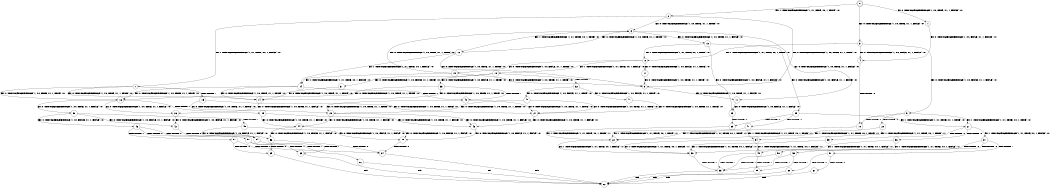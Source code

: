 digraph BCG {
size = "7, 10.5";
center = TRUE;
node [shape = circle];
0 [peripheries = 2];
0 -> 1 [label = "EX !0 !ATOMIC_EXCH_BRANCH (1, +0, TRUE, +1, 1, FALSE) !:0:"];
0 -> 2 [label = "EX !1 !ATOMIC_EXCH_BRANCH (1, +1, TRUE, +0, 1, TRUE) !:0:"];
0 -> 3 [label = "EX !0 !ATOMIC_EXCH_BRANCH (1, +0, TRUE, +1, 1, FALSE) !:0:"];
1 -> 4 [label = "EX !0 !ATOMIC_EXCH_BRANCH (1, +0, FALSE, +1, 1, FALSE) !:0:"];
2 -> 5 [label = "EX !0 !ATOMIC_EXCH_BRANCH (1, +0, TRUE, +1, 1, TRUE) !:0:"];
2 -> 6 [label = "EX !0 !ATOMIC_EXCH_BRANCH (1, +0, TRUE, +1, 1, TRUE) !:0:"];
2 -> 7 [label = "EX !1 !ATOMIC_EXCH_BRANCH (1, +1, TRUE, +0, 1, FALSE) !:0:"];
3 -> 4 [label = "EX !0 !ATOMIC_EXCH_BRANCH (1, +0, FALSE, +1, 1, FALSE) !:0:"];
3 -> 8 [label = "EX !1 !ATOMIC_EXCH_BRANCH (1, +1, TRUE, +0, 1, TRUE) !:0:"];
3 -> 9 [label = "EX !0 !ATOMIC_EXCH_BRANCH (1, +0, FALSE, +1, 1, FALSE) !:0:"];
4 -> 10 [label = "TERMINATE !0"];
5 -> 11 [label = "EX !0 !ATOMIC_EXCH_BRANCH (1, +0, TRUE, +1, 1, FALSE) !:0:"];
6 -> 11 [label = "EX !0 !ATOMIC_EXCH_BRANCH (1, +0, TRUE, +1, 1, FALSE) !:0:"];
6 -> 12 [label = "EX !1 !ATOMIC_EXCH_BRANCH (1, +1, TRUE, +0, 1, TRUE) !:0:"];
6 -> 13 [label = "EX !0 !ATOMIC_EXCH_BRANCH (1, +0, TRUE, +1, 1, FALSE) !:0:"];
7 -> 14 [label = "EX !0 !ATOMIC_EXCH_BRANCH (1, +0, TRUE, +1, 1, TRUE) !:0:"];
7 -> 15 [label = "TERMINATE !1"];
7 -> 16 [label = "EX !0 !ATOMIC_EXCH_BRANCH (1, +0, TRUE, +1, 1, TRUE) !:0:"];
8 -> 17 [label = "EX !0 !ATOMIC_EXCH_BRANCH (1, +0, FALSE, +1, 1, TRUE) !:0:"];
8 -> 18 [label = "EX !1 !ATOMIC_EXCH_BRANCH (1, +1, TRUE, +0, 1, FALSE) !:0:"];
8 -> 19 [label = "EX !0 !ATOMIC_EXCH_BRANCH (1, +0, FALSE, +1, 1, TRUE) !:0:"];
9 -> 10 [label = "TERMINATE !0"];
9 -> 20 [label = "TERMINATE !0"];
9 -> 21 [label = "EX !1 !ATOMIC_EXCH_BRANCH (1, +1, TRUE, +0, 1, TRUE) !:0:"];
10 -> 22 [label = "EX !1 !ATOMIC_EXCH_BRANCH (1, +1, TRUE, +0, 1, TRUE) !:1:"];
11 -> 23 [label = "EX !0 !ATOMIC_EXCH_BRANCH (1, +0, FALSE, +1, 1, FALSE) !:0:"];
12 -> 5 [label = "EX !0 !ATOMIC_EXCH_BRANCH (1, +0, TRUE, +1, 1, TRUE) !:0:"];
12 -> 24 [label = "EX !1 !ATOMIC_EXCH_BRANCH (1, +1, TRUE, +0, 1, FALSE) !:0:"];
12 -> 6 [label = "EX !0 !ATOMIC_EXCH_BRANCH (1, +0, TRUE, +1, 1, TRUE) !:0:"];
13 -> 23 [label = "EX !0 !ATOMIC_EXCH_BRANCH (1, +0, FALSE, +1, 1, FALSE) !:0:"];
13 -> 8 [label = "EX !1 !ATOMIC_EXCH_BRANCH (1, +1, TRUE, +0, 1, TRUE) !:0:"];
13 -> 25 [label = "EX !0 !ATOMIC_EXCH_BRANCH (1, +0, FALSE, +1, 1, FALSE) !:0:"];
14 -> 26 [label = "EX !0 !ATOMIC_EXCH_BRANCH (1, +0, TRUE, +1, 1, FALSE) !:0:"];
15 -> 27 [label = "EX !0 !ATOMIC_EXCH_BRANCH (1, +0, TRUE, +1, 1, TRUE) !:0:"];
15 -> 28 [label = "EX !0 !ATOMIC_EXCH_BRANCH (1, +0, TRUE, +1, 1, TRUE) !:0:"];
16 -> 26 [label = "EX !0 !ATOMIC_EXCH_BRANCH (1, +0, TRUE, +1, 1, FALSE) !:0:"];
16 -> 29 [label = "TERMINATE !1"];
16 -> 30 [label = "EX !0 !ATOMIC_EXCH_BRANCH (1, +0, TRUE, +1, 1, FALSE) !:0:"];
17 -> 5 [label = "EX !0 !ATOMIC_EXCH_BRANCH (1, +0, TRUE, +1, 1, TRUE) !:0:"];
18 -> 31 [label = "EX !0 !ATOMIC_EXCH_BRANCH (1, +0, FALSE, +1, 1, TRUE) !:0:"];
18 -> 32 [label = "TERMINATE !1"];
18 -> 33 [label = "EX !0 !ATOMIC_EXCH_BRANCH (1, +0, FALSE, +1, 1, TRUE) !:0:"];
19 -> 5 [label = "EX !0 !ATOMIC_EXCH_BRANCH (1, +0, TRUE, +1, 1, TRUE) !:0:"];
19 -> 24 [label = "EX !1 !ATOMIC_EXCH_BRANCH (1, +1, TRUE, +0, 1, FALSE) !:0:"];
19 -> 6 [label = "EX !0 !ATOMIC_EXCH_BRANCH (1, +0, TRUE, +1, 1, TRUE) !:0:"];
20 -> 22 [label = "EX !1 !ATOMIC_EXCH_BRANCH (1, +1, TRUE, +0, 1, TRUE) !:1:"];
20 -> 34 [label = "EX !1 !ATOMIC_EXCH_BRANCH (1, +1, TRUE, +0, 1, TRUE) !:1:"];
21 -> 35 [label = "TERMINATE !0"];
21 -> 36 [label = "TERMINATE !0"];
21 -> 37 [label = "EX !1 !ATOMIC_EXCH_BRANCH (1, +1, TRUE, +0, 1, FALSE) !:0:"];
22 -> 38 [label = "EX !1 !ATOMIC_EXCH_BRANCH (1, +1, TRUE, +0, 1, FALSE) !:1:"];
23 -> 39 [label = "TERMINATE !0"];
24 -> 14 [label = "EX !0 !ATOMIC_EXCH_BRANCH (1, +0, TRUE, +1, 1, TRUE) !:0:"];
24 -> 40 [label = "TERMINATE !1"];
24 -> 16 [label = "EX !0 !ATOMIC_EXCH_BRANCH (1, +0, TRUE, +1, 1, TRUE) !:0:"];
25 -> 39 [label = "TERMINATE !0"];
25 -> 41 [label = "TERMINATE !0"];
25 -> 21 [label = "EX !1 !ATOMIC_EXCH_BRANCH (1, +1, TRUE, +0, 1, TRUE) !:0:"];
26 -> 42 [label = "EX !0 !ATOMIC_EXCH_BRANCH (1, +0, FALSE, +1, 1, FALSE) !:0:"];
27 -> 43 [label = "EX !0 !ATOMIC_EXCH_BRANCH (1, +0, TRUE, +1, 1, FALSE) !:0:"];
28 -> 43 [label = "EX !0 !ATOMIC_EXCH_BRANCH (1, +0, TRUE, +1, 1, FALSE) !:0:"];
28 -> 44 [label = "EX !0 !ATOMIC_EXCH_BRANCH (1, +0, TRUE, +1, 1, FALSE) !:0:"];
29 -> 43 [label = "EX !0 !ATOMIC_EXCH_BRANCH (1, +0, TRUE, +1, 1, FALSE) !:0:"];
29 -> 44 [label = "EX !0 !ATOMIC_EXCH_BRANCH (1, +0, TRUE, +1, 1, FALSE) !:0:"];
30 -> 42 [label = "EX !0 !ATOMIC_EXCH_BRANCH (1, +0, FALSE, +1, 1, FALSE) !:0:"];
30 -> 45 [label = "TERMINATE !1"];
30 -> 46 [label = "EX !0 !ATOMIC_EXCH_BRANCH (1, +0, FALSE, +1, 1, FALSE) !:0:"];
31 -> 14 [label = "EX !0 !ATOMIC_EXCH_BRANCH (1, +0, TRUE, +1, 1, TRUE) !:0:"];
32 -> 47 [label = "EX !0 !ATOMIC_EXCH_BRANCH (1, +0, FALSE, +1, 1, TRUE) !:0:"];
32 -> 48 [label = "EX !0 !ATOMIC_EXCH_BRANCH (1, +0, FALSE, +1, 1, TRUE) !:0:"];
33 -> 14 [label = "EX !0 !ATOMIC_EXCH_BRANCH (1, +0, TRUE, +1, 1, TRUE) !:0:"];
33 -> 40 [label = "TERMINATE !1"];
33 -> 16 [label = "EX !0 !ATOMIC_EXCH_BRANCH (1, +0, TRUE, +1, 1, TRUE) !:0:"];
34 -> 38 [label = "EX !1 !ATOMIC_EXCH_BRANCH (1, +1, TRUE, +0, 1, FALSE) !:1:"];
34 -> 49 [label = "EX !1 !ATOMIC_EXCH_BRANCH (1, +1, TRUE, +0, 1, FALSE) !:1:"];
35 -> 38 [label = "EX !1 !ATOMIC_EXCH_BRANCH (1, +1, TRUE, +0, 1, FALSE) !:1:"];
36 -> 38 [label = "EX !1 !ATOMIC_EXCH_BRANCH (1, +1, TRUE, +0, 1, FALSE) !:1:"];
36 -> 49 [label = "EX !1 !ATOMIC_EXCH_BRANCH (1, +1, TRUE, +0, 1, FALSE) !:1:"];
37 -> 50 [label = "TERMINATE !0"];
37 -> 51 [label = "TERMINATE !1"];
37 -> 52 [label = "TERMINATE !0"];
38 -> 53 [label = "TERMINATE !1"];
39 -> 22 [label = "EX !1 !ATOMIC_EXCH_BRANCH (1, +1, TRUE, +0, 1, TRUE) !:1:"];
40 -> 27 [label = "EX !0 !ATOMIC_EXCH_BRANCH (1, +0, TRUE, +1, 1, TRUE) !:0:"];
40 -> 28 [label = "EX !0 !ATOMIC_EXCH_BRANCH (1, +0, TRUE, +1, 1, TRUE) !:0:"];
41 -> 22 [label = "EX !1 !ATOMIC_EXCH_BRANCH (1, +1, TRUE, +0, 1, TRUE) !:1:"];
41 -> 34 [label = "EX !1 !ATOMIC_EXCH_BRANCH (1, +1, TRUE, +0, 1, TRUE) !:1:"];
42 -> 54 [label = "TERMINATE !0"];
43 -> 55 [label = "EX !0 !ATOMIC_EXCH_BRANCH (1, +0, FALSE, +1, 1, FALSE) !:0:"];
44 -> 55 [label = "EX !0 !ATOMIC_EXCH_BRANCH (1, +0, FALSE, +1, 1, FALSE) !:0:"];
44 -> 56 [label = "EX !0 !ATOMIC_EXCH_BRANCH (1, +0, FALSE, +1, 1, FALSE) !:0:"];
45 -> 55 [label = "EX !0 !ATOMIC_EXCH_BRANCH (1, +0, FALSE, +1, 1, FALSE) !:0:"];
45 -> 56 [label = "EX !0 !ATOMIC_EXCH_BRANCH (1, +0, FALSE, +1, 1, FALSE) !:0:"];
46 -> 54 [label = "TERMINATE !0"];
46 -> 57 [label = "TERMINATE !1"];
46 -> 58 [label = "TERMINATE !0"];
47 -> 27 [label = "EX !0 !ATOMIC_EXCH_BRANCH (1, +0, TRUE, +1, 1, TRUE) !:0:"];
48 -> 27 [label = "EX !0 !ATOMIC_EXCH_BRANCH (1, +0, TRUE, +1, 1, TRUE) !:0:"];
48 -> 28 [label = "EX !0 !ATOMIC_EXCH_BRANCH (1, +0, TRUE, +1, 1, TRUE) !:0:"];
49 -> 53 [label = "TERMINATE !1"];
49 -> 59 [label = "TERMINATE !1"];
50 -> 53 [label = "TERMINATE !1"];
51 -> 60 [label = "TERMINATE !0"];
51 -> 61 [label = "TERMINATE !0"];
52 -> 53 [label = "TERMINATE !1"];
52 -> 59 [label = "TERMINATE !1"];
53 -> 62 [label = "exit"];
54 -> 63 [label = "TERMINATE !1"];
55 -> 64 [label = "TERMINATE !0"];
56 -> 64 [label = "TERMINATE !0"];
56 -> 65 [label = "TERMINATE !0"];
57 -> 64 [label = "TERMINATE !0"];
57 -> 65 [label = "TERMINATE !0"];
58 -> 63 [label = "TERMINATE !1"];
58 -> 66 [label = "TERMINATE !1"];
59 -> 62 [label = "exit"];
60 -> 62 [label = "exit"];
61 -> 62 [label = "exit"];
63 -> 62 [label = "exit"];
64 -> 62 [label = "exit"];
65 -> 62 [label = "exit"];
66 -> 62 [label = "exit"];
}
